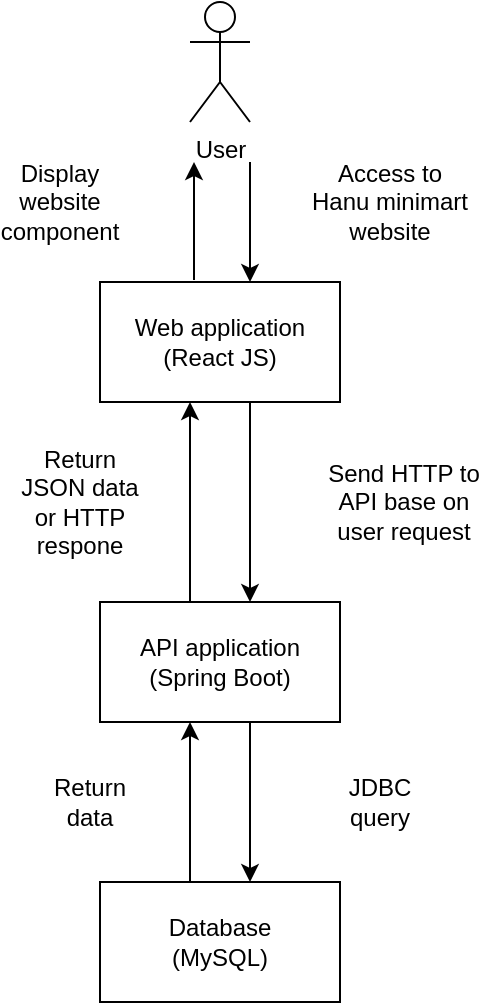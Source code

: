 <mxfile version="14.5.7" type="github">
  <diagram id="mhgqJG993w23OeGKdTeU" name="Page-1">
    <mxGraphModel dx="1422" dy="804" grid="1" gridSize="10" guides="1" tooltips="1" connect="1" arrows="1" fold="1" page="1" pageScale="1" pageWidth="850" pageHeight="1100" math="0" shadow="0">
      <root>
        <mxCell id="0" />
        <mxCell id="1" parent="0" />
        <mxCell id="yuhQMI-zMf_nj3-LRKAn-11" value="" style="edgeStyle=orthogonalEdgeStyle;rounded=0;orthogonalLoop=1;jettySize=auto;html=1;" edge="1" parent="1" target="yuhQMI-zMf_nj3-LRKAn-8">
          <mxGeometry relative="1" as="geometry">
            <mxPoint x="400" y="210" as="sourcePoint" />
            <Array as="points">
              <mxPoint x="400" y="210" />
            </Array>
          </mxGeometry>
        </mxCell>
        <mxCell id="yuhQMI-zMf_nj3-LRKAn-7" value="User" style="shape=umlActor;verticalLabelPosition=bottom;verticalAlign=top;html=1;outlineConnect=0;" vertex="1" parent="1">
          <mxGeometry x="370" y="130" width="30" height="60" as="geometry" />
        </mxCell>
        <mxCell id="yuhQMI-zMf_nj3-LRKAn-18" value="" style="edgeStyle=orthogonalEdgeStyle;rounded=0;orthogonalLoop=1;jettySize=auto;html=1;" edge="1" parent="1" source="yuhQMI-zMf_nj3-LRKAn-8" target="yuhQMI-zMf_nj3-LRKAn-17">
          <mxGeometry relative="1" as="geometry">
            <Array as="points">
              <mxPoint x="400" y="350" />
              <mxPoint x="400" y="350" />
            </Array>
          </mxGeometry>
        </mxCell>
        <mxCell id="yuhQMI-zMf_nj3-LRKAn-8" value="&lt;div&gt;Web application&lt;/div&gt;&lt;div&gt;(React JS)&lt;br&gt;&lt;/div&gt;" style="rounded=0;whiteSpace=wrap;html=1;" vertex="1" parent="1">
          <mxGeometry x="325" y="270" width="120" height="60" as="geometry" />
        </mxCell>
        <mxCell id="yuhQMI-zMf_nj3-LRKAn-12" value="&lt;div&gt;Access to&lt;/div&gt;&lt;div&gt;Hanu minimart website&lt;br&gt;&lt;/div&gt;" style="text;html=1;strokeColor=none;fillColor=none;align=center;verticalAlign=middle;whiteSpace=wrap;rounded=0;" vertex="1" parent="1">
          <mxGeometry x="425" y="220" width="90" height="20" as="geometry" />
        </mxCell>
        <mxCell id="yuhQMI-zMf_nj3-LRKAn-14" value="" style="endArrow=classic;html=1;" edge="1" parent="1">
          <mxGeometry width="50" height="50" relative="1" as="geometry">
            <mxPoint x="372" y="269" as="sourcePoint" />
            <mxPoint x="372" y="210" as="targetPoint" />
          </mxGeometry>
        </mxCell>
        <mxCell id="yuhQMI-zMf_nj3-LRKAn-15" value="Display website component" style="text;html=1;strokeColor=none;fillColor=none;align=center;verticalAlign=middle;whiteSpace=wrap;rounded=0;" vertex="1" parent="1">
          <mxGeometry x="280" y="210" width="50" height="40" as="geometry" />
        </mxCell>
        <mxCell id="yuhQMI-zMf_nj3-LRKAn-19" value="" style="edgeStyle=orthogonalEdgeStyle;rounded=0;orthogonalLoop=1;jettySize=auto;html=1;" edge="1" parent="1" source="yuhQMI-zMf_nj3-LRKAn-17" target="yuhQMI-zMf_nj3-LRKAn-8">
          <mxGeometry relative="1" as="geometry">
            <Array as="points">
              <mxPoint x="370" y="350" />
              <mxPoint x="370" y="350" />
            </Array>
          </mxGeometry>
        </mxCell>
        <mxCell id="yuhQMI-zMf_nj3-LRKAn-24" style="edgeStyle=orthogonalEdgeStyle;rounded=0;orthogonalLoop=1;jettySize=auto;html=1;" edge="1" parent="1" source="yuhQMI-zMf_nj3-LRKAn-17" target="yuhQMI-zMf_nj3-LRKAn-23">
          <mxGeometry relative="1" as="geometry">
            <Array as="points">
              <mxPoint x="400" y="530" />
              <mxPoint x="400" y="530" />
            </Array>
          </mxGeometry>
        </mxCell>
        <mxCell id="yuhQMI-zMf_nj3-LRKAn-17" value="&lt;div&gt;API application&lt;/div&gt;&lt;div&gt;(Spring Boot)&lt;br&gt;&lt;/div&gt;" style="rounded=0;whiteSpace=wrap;html=1;" vertex="1" parent="1">
          <mxGeometry x="325" y="430" width="120" height="60" as="geometry" />
        </mxCell>
        <mxCell id="yuhQMI-zMf_nj3-LRKAn-20" value="Send HTTP to API base on user request" style="text;html=1;strokeColor=none;fillColor=none;align=center;verticalAlign=middle;whiteSpace=wrap;rounded=0;" vertex="1" parent="1">
          <mxGeometry x="432.5" y="370" width="87.5" height="20" as="geometry" />
        </mxCell>
        <mxCell id="yuhQMI-zMf_nj3-LRKAn-21" value="Return JSON data or HTTP respone" style="text;html=1;strokeColor=none;fillColor=none;align=center;verticalAlign=middle;whiteSpace=wrap;rounded=0;" vertex="1" parent="1">
          <mxGeometry x="280" y="370" width="70" height="20" as="geometry" />
        </mxCell>
        <mxCell id="yuhQMI-zMf_nj3-LRKAn-25" value="" style="edgeStyle=orthogonalEdgeStyle;rounded=0;orthogonalLoop=1;jettySize=auto;html=1;" edge="1" parent="1" source="yuhQMI-zMf_nj3-LRKAn-23" target="yuhQMI-zMf_nj3-LRKAn-17">
          <mxGeometry relative="1" as="geometry">
            <Array as="points">
              <mxPoint x="370" y="540" />
              <mxPoint x="370" y="540" />
            </Array>
          </mxGeometry>
        </mxCell>
        <mxCell id="yuhQMI-zMf_nj3-LRKAn-23" value="&lt;div&gt;Database&lt;/div&gt;&lt;div&gt;(MySQL)&lt;br&gt;&lt;/div&gt;" style="rounded=0;whiteSpace=wrap;html=1;" vertex="1" parent="1">
          <mxGeometry x="325" y="570" width="120" height="60" as="geometry" />
        </mxCell>
        <mxCell id="yuhQMI-zMf_nj3-LRKAn-26" value="JDBC query" style="text;html=1;strokeColor=none;fillColor=none;align=center;verticalAlign=middle;whiteSpace=wrap;rounded=0;" vertex="1" parent="1">
          <mxGeometry x="445" y="520" width="40" height="20" as="geometry" />
        </mxCell>
        <mxCell id="yuhQMI-zMf_nj3-LRKAn-27" value="Return data" style="text;html=1;strokeColor=none;fillColor=none;align=center;verticalAlign=middle;whiteSpace=wrap;rounded=0;" vertex="1" parent="1">
          <mxGeometry x="290" y="520" width="60" height="20" as="geometry" />
        </mxCell>
      </root>
    </mxGraphModel>
  </diagram>
</mxfile>

